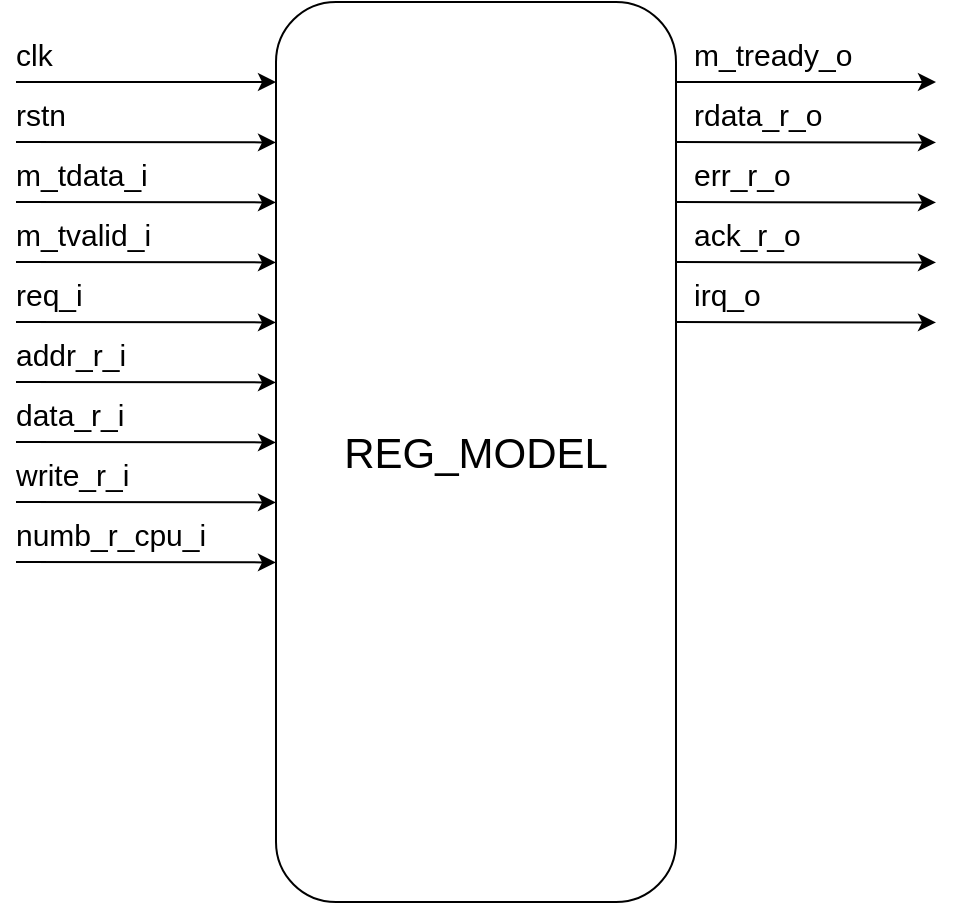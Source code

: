 <mxfile version="13.0.3" type="device"><diagram id="dcFukwa9jz8rf8Z4EjkZ" name="Page-1"><mxGraphModel dx="462" dy="843" grid="1" gridSize="10" guides="1" tooltips="1" connect="1" arrows="1" fold="1" page="1" pageScale="1" pageWidth="827" pageHeight="1169" math="0" shadow="0"><root><mxCell id="0"/><mxCell id="1" parent="0"/><mxCell id="WlKLvAxdV-jmx1sKzzWw-1" value="REG_MODEL" style="rounded=1;whiteSpace=wrap;html=1;fontSize=21;" vertex="1" parent="1"><mxGeometry x="280" y="160" width="200" height="450" as="geometry"/></mxCell><mxCell id="WlKLvAxdV-jmx1sKzzWw-2" value="" style="endArrow=classic;html=1;fontSize=21;" edge="1" parent="1"><mxGeometry width="50" height="50" relative="1" as="geometry"><mxPoint x="150" y="200" as="sourcePoint"/><mxPoint x="280" y="200" as="targetPoint"/></mxGeometry></mxCell><mxCell id="WlKLvAxdV-jmx1sKzzWw-3" value="clk" style="edgeLabel;html=1;align=left;verticalAlign=middle;resizable=0;points=[];fontSize=15;" vertex="1" connectable="0" parent="WlKLvAxdV-jmx1sKzzWw-2"><mxGeometry x="-0.329" relative="1" as="geometry"><mxPoint x="-45.83" y="-14.07" as="offset"/></mxGeometry></mxCell><mxCell id="WlKLvAxdV-jmx1sKzzWw-4" value="" style="endArrow=classic;html=1;fontSize=21;entryX=-0.017;entryY=0.134;entryDx=0;entryDy=0;entryPerimeter=0;" edge="1" parent="1"><mxGeometry width="50" height="50" relative="1" as="geometry"><mxPoint x="150" y="230" as="sourcePoint"/><mxPoint x="280" y="230.2" as="targetPoint"/></mxGeometry></mxCell><mxCell id="WlKLvAxdV-jmx1sKzzWw-5" value="rstn" style="edgeLabel;html=1;align=left;verticalAlign=middle;resizable=0;points=[];fontSize=15;" vertex="1" connectable="0" parent="WlKLvAxdV-jmx1sKzzWw-4"><mxGeometry x="-0.329" relative="1" as="geometry"><mxPoint x="-45.83" y="-14.07" as="offset"/></mxGeometry></mxCell><mxCell id="WlKLvAxdV-jmx1sKzzWw-6" value="" style="endArrow=classic;html=1;fontSize=21;entryX=-0.017;entryY=0.134;entryDx=0;entryDy=0;entryPerimeter=0;" edge="1" parent="1"><mxGeometry width="50" height="50" relative="1" as="geometry"><mxPoint x="150" y="260" as="sourcePoint"/><mxPoint x="280" y="260.2" as="targetPoint"/></mxGeometry></mxCell><mxCell id="WlKLvAxdV-jmx1sKzzWw-7" value="m_tdata_i" style="edgeLabel;html=1;align=left;verticalAlign=middle;resizable=0;points=[];fontSize=15;" vertex="1" connectable="0" parent="WlKLvAxdV-jmx1sKzzWw-6"><mxGeometry x="-0.329" relative="1" as="geometry"><mxPoint x="-45.83" y="-14.07" as="offset"/></mxGeometry></mxCell><mxCell id="WlKLvAxdV-jmx1sKzzWw-8" value="" style="endArrow=classic;html=1;fontSize=21;entryX=-0.017;entryY=0.134;entryDx=0;entryDy=0;entryPerimeter=0;" edge="1" parent="1"><mxGeometry width="50" height="50" relative="1" as="geometry"><mxPoint x="150" y="290" as="sourcePoint"/><mxPoint x="280" y="290.2" as="targetPoint"/></mxGeometry></mxCell><mxCell id="WlKLvAxdV-jmx1sKzzWw-9" value="m_tvalid_i" style="edgeLabel;html=1;align=left;verticalAlign=middle;resizable=0;points=[];fontSize=15;" vertex="1" connectable="0" parent="WlKLvAxdV-jmx1sKzzWw-8"><mxGeometry x="-0.329" relative="1" as="geometry"><mxPoint x="-45.83" y="-14.07" as="offset"/></mxGeometry></mxCell><mxCell id="WlKLvAxdV-jmx1sKzzWw-10" value="" style="endArrow=classic;html=1;fontSize=21;entryX=-0.017;entryY=0.134;entryDx=0;entryDy=0;entryPerimeter=0;" edge="1" parent="1"><mxGeometry width="50" height="50" relative="1" as="geometry"><mxPoint x="150" y="320" as="sourcePoint"/><mxPoint x="280" y="320.2" as="targetPoint"/></mxGeometry></mxCell><mxCell id="WlKLvAxdV-jmx1sKzzWw-11" value="req_i" style="edgeLabel;html=1;align=left;verticalAlign=middle;resizable=0;points=[];fontSize=15;" vertex="1" connectable="0" parent="WlKLvAxdV-jmx1sKzzWw-10"><mxGeometry x="-0.329" relative="1" as="geometry"><mxPoint x="-45.83" y="-14.07" as="offset"/></mxGeometry></mxCell><mxCell id="WlKLvAxdV-jmx1sKzzWw-12" value="" style="endArrow=classic;html=1;fontSize=21;entryX=-0.017;entryY=0.134;entryDx=0;entryDy=0;entryPerimeter=0;" edge="1" parent="1"><mxGeometry width="50" height="50" relative="1" as="geometry"><mxPoint x="150" y="350" as="sourcePoint"/><mxPoint x="280" y="350.2" as="targetPoint"/></mxGeometry></mxCell><mxCell id="WlKLvAxdV-jmx1sKzzWw-13" value="addr_r_i" style="edgeLabel;html=1;align=left;verticalAlign=middle;resizable=0;points=[];fontSize=15;" vertex="1" connectable="0" parent="WlKLvAxdV-jmx1sKzzWw-12"><mxGeometry x="-0.329" relative="1" as="geometry"><mxPoint x="-45.83" y="-14.07" as="offset"/></mxGeometry></mxCell><mxCell id="WlKLvAxdV-jmx1sKzzWw-14" value="" style="endArrow=classic;html=1;fontSize=21;entryX=-0.017;entryY=0.134;entryDx=0;entryDy=0;entryPerimeter=0;" edge="1" parent="1"><mxGeometry width="50" height="50" relative="1" as="geometry"><mxPoint x="150" y="380" as="sourcePoint"/><mxPoint x="280" y="380.2" as="targetPoint"/></mxGeometry></mxCell><mxCell id="WlKLvAxdV-jmx1sKzzWw-15" value="data_r_i" style="edgeLabel;html=1;align=left;verticalAlign=middle;resizable=0;points=[];fontSize=15;" vertex="1" connectable="0" parent="WlKLvAxdV-jmx1sKzzWw-14"><mxGeometry x="-0.329" relative="1" as="geometry"><mxPoint x="-45.83" y="-14.07" as="offset"/></mxGeometry></mxCell><mxCell id="WlKLvAxdV-jmx1sKzzWw-16" value="" style="endArrow=classic;html=1;fontSize=21;entryX=-0.017;entryY=0.134;entryDx=0;entryDy=0;entryPerimeter=0;" edge="1" parent="1"><mxGeometry width="50" height="50" relative="1" as="geometry"><mxPoint x="150" y="410" as="sourcePoint"/><mxPoint x="280" y="410.2" as="targetPoint"/></mxGeometry></mxCell><mxCell id="WlKLvAxdV-jmx1sKzzWw-17" value="write_r_i" style="edgeLabel;html=1;align=left;verticalAlign=middle;resizable=0;points=[];fontSize=15;" vertex="1" connectable="0" parent="WlKLvAxdV-jmx1sKzzWw-16"><mxGeometry x="-0.329" relative="1" as="geometry"><mxPoint x="-45.83" y="-14.07" as="offset"/></mxGeometry></mxCell><mxCell id="WlKLvAxdV-jmx1sKzzWw-18" value="" style="endArrow=classic;html=1;fontSize=21;entryX=-0.017;entryY=0.134;entryDx=0;entryDy=0;entryPerimeter=0;" edge="1" parent="1"><mxGeometry width="50" height="50" relative="1" as="geometry"><mxPoint x="150" y="440" as="sourcePoint"/><mxPoint x="280" y="440.2" as="targetPoint"/></mxGeometry></mxCell><mxCell id="WlKLvAxdV-jmx1sKzzWw-19" value="numb_r_cpu_i" style="edgeLabel;html=1;align=left;verticalAlign=middle;resizable=0;points=[];fontSize=15;" vertex="1" connectable="0" parent="WlKLvAxdV-jmx1sKzzWw-18"><mxGeometry x="-0.329" relative="1" as="geometry"><mxPoint x="-45.83" y="-14.07" as="offset"/></mxGeometry></mxCell><mxCell id="WlKLvAxdV-jmx1sKzzWw-42" value="" style="endArrow=classic;html=1;fontSize=21;" edge="1" parent="1"><mxGeometry width="50" height="50" relative="1" as="geometry"><mxPoint x="480" y="200" as="sourcePoint"/><mxPoint x="610" y="200" as="targetPoint"/></mxGeometry></mxCell><mxCell id="WlKLvAxdV-jmx1sKzzWw-43" value="m_tready_o" style="edgeLabel;html=1;align=left;verticalAlign=middle;resizable=0;points=[];fontSize=15;" vertex="1" connectable="0" parent="WlKLvAxdV-jmx1sKzzWw-42"><mxGeometry x="-0.329" relative="1" as="geometry"><mxPoint x="-36.83" y="-14.07" as="offset"/></mxGeometry></mxCell><mxCell id="WlKLvAxdV-jmx1sKzzWw-44" value="" style="endArrow=classic;html=1;fontSize=21;entryX=-0.017;entryY=0.134;entryDx=0;entryDy=0;entryPerimeter=0;" edge="1" parent="1"><mxGeometry width="50" height="50" relative="1" as="geometry"><mxPoint x="480" y="230" as="sourcePoint"/><mxPoint x="610" y="230.2" as="targetPoint"/></mxGeometry></mxCell><mxCell id="WlKLvAxdV-jmx1sKzzWw-45" value="rdata_r_o" style="edgeLabel;html=1;align=left;verticalAlign=middle;resizable=0;points=[];fontSize=15;" vertex="1" connectable="0" parent="WlKLvAxdV-jmx1sKzzWw-44"><mxGeometry x="-0.329" relative="1" as="geometry"><mxPoint x="-36.83" y="-14.07" as="offset"/></mxGeometry></mxCell><mxCell id="WlKLvAxdV-jmx1sKzzWw-46" value="" style="endArrow=classic;html=1;fontSize=21;entryX=-0.017;entryY=0.134;entryDx=0;entryDy=0;entryPerimeter=0;" edge="1" parent="1"><mxGeometry width="50" height="50" relative="1" as="geometry"><mxPoint x="480" y="260" as="sourcePoint"/><mxPoint x="610" y="260.2" as="targetPoint"/></mxGeometry></mxCell><mxCell id="WlKLvAxdV-jmx1sKzzWw-47" value="err_r_o" style="edgeLabel;html=1;align=left;verticalAlign=middle;resizable=0;points=[];fontSize=15;" vertex="1" connectable="0" parent="WlKLvAxdV-jmx1sKzzWw-46"><mxGeometry x="-0.329" relative="1" as="geometry"><mxPoint x="-36.83" y="-14.07" as="offset"/></mxGeometry></mxCell><mxCell id="WlKLvAxdV-jmx1sKzzWw-48" value="" style="endArrow=classic;html=1;fontSize=21;entryX=-0.017;entryY=0.134;entryDx=0;entryDy=0;entryPerimeter=0;" edge="1" parent="1"><mxGeometry width="50" height="50" relative="1" as="geometry"><mxPoint x="480" y="290" as="sourcePoint"/><mxPoint x="610" y="290.2" as="targetPoint"/></mxGeometry></mxCell><mxCell id="WlKLvAxdV-jmx1sKzzWw-49" value="ack_r_o" style="edgeLabel;html=1;align=left;verticalAlign=middle;resizable=0;points=[];fontSize=15;" vertex="1" connectable="0" parent="WlKLvAxdV-jmx1sKzzWw-48"><mxGeometry x="-0.329" relative="1" as="geometry"><mxPoint x="-36.83" y="-14.07" as="offset"/></mxGeometry></mxCell><mxCell id="WlKLvAxdV-jmx1sKzzWw-50" value="" style="endArrow=classic;html=1;fontSize=21;entryX=-0.017;entryY=0.134;entryDx=0;entryDy=0;entryPerimeter=0;" edge="1" parent="1"><mxGeometry width="50" height="50" relative="1" as="geometry"><mxPoint x="480" y="320" as="sourcePoint"/><mxPoint x="610" y="320.2" as="targetPoint"/></mxGeometry></mxCell><mxCell id="WlKLvAxdV-jmx1sKzzWw-51" value="irq_o" style="edgeLabel;html=1;align=left;verticalAlign=middle;resizable=0;points=[];fontSize=15;" vertex="1" connectable="0" parent="WlKLvAxdV-jmx1sKzzWw-50"><mxGeometry x="-0.329" relative="1" as="geometry"><mxPoint x="-36.83" y="-14.07" as="offset"/></mxGeometry></mxCell></root></mxGraphModel></diagram></mxfile>